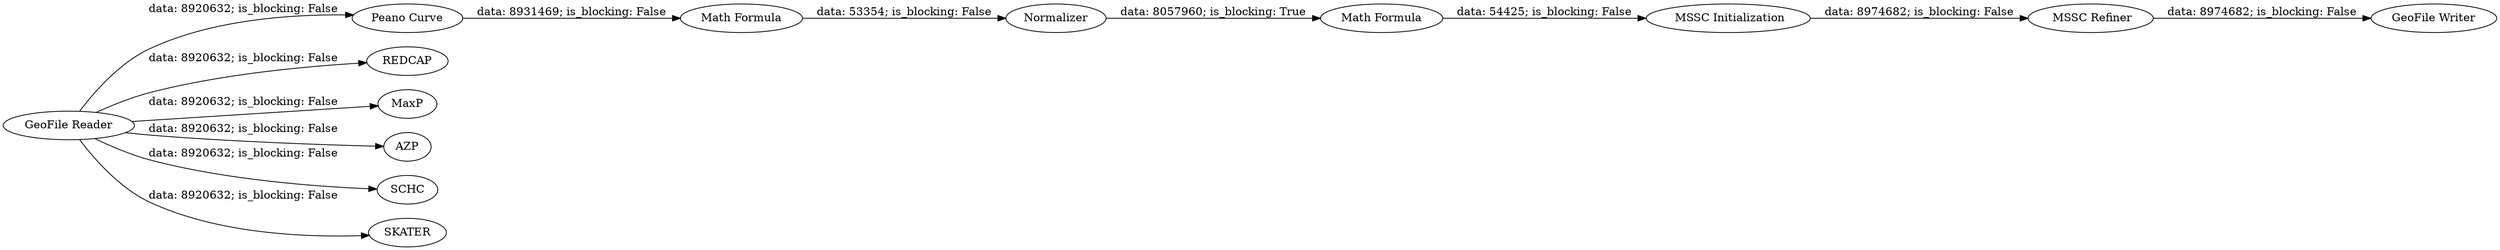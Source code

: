 digraph {
	"-6647375954040749037_20" [label="Peano Curve"]
	"-6647375954040749037_17" [label=REDCAP]
	"-6647375954040749037_7" [label="Math Formula"]
	"-6647375954040749037_21" [label=" MSSC Initialization"]
	"-6647375954040749037_19" [label=MaxP]
	"-6647375954040749037_1" [label="GeoFile Reader"]
	"-6647375954040749037_15" [label="GeoFile Writer"]
	"-6647375954040749037_22" [label=" MSSC Refiner"]
	"-6647375954040749037_18" [label=AZP]
	"-6647375954040749037_16" [label=SCHC]
	"-6647375954040749037_9" [label="Math Formula"]
	"-6647375954040749037_8" [label=Normalizer]
	"-6647375954040749037_2" [label=SKATER]
	"-6647375954040749037_1" -> "-6647375954040749037_19" [label="data: 8920632; is_blocking: False"]
	"-6647375954040749037_1" -> "-6647375954040749037_18" [label="data: 8920632; is_blocking: False"]
	"-6647375954040749037_1" -> "-6647375954040749037_16" [label="data: 8920632; is_blocking: False"]
	"-6647375954040749037_21" -> "-6647375954040749037_22" [label="data: 8974682; is_blocking: False"]
	"-6647375954040749037_9" -> "-6647375954040749037_21" [label="data: 54425; is_blocking: False"]
	"-6647375954040749037_22" -> "-6647375954040749037_15" [label="data: 8974682; is_blocking: False"]
	"-6647375954040749037_7" -> "-6647375954040749037_8" [label="data: 53354; is_blocking: False"]
	"-6647375954040749037_8" -> "-6647375954040749037_9" [label="data: 8057960; is_blocking: True"]
	"-6647375954040749037_20" -> "-6647375954040749037_7" [label="data: 8931469; is_blocking: False"]
	"-6647375954040749037_1" -> "-6647375954040749037_17" [label="data: 8920632; is_blocking: False"]
	"-6647375954040749037_1" -> "-6647375954040749037_20" [label="data: 8920632; is_blocking: False"]
	"-6647375954040749037_1" -> "-6647375954040749037_2" [label="data: 8920632; is_blocking: False"]
	rankdir=LR
}

